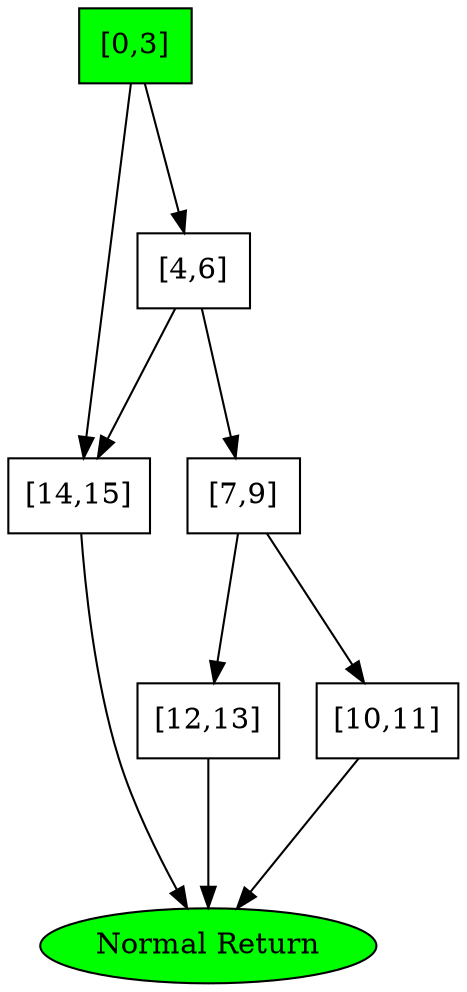 digraph G {
	dir=forward;
	ranksep=1.0;
	0["style"="filled","label"="[0,3]","fillcolor"="green","labelloc"="l","shape"="box"];
	0 -> 14 [dir=forward];
	0 -> 4 [dir=forward];
	14["shape"="box","labelloc"="l","label"="[14,15]"];
	14 -> -9223372036854775808 [dir=forward];
	4["shape"="box","labelloc"="l","label"="[4,6]"];
	4 -> 14 [dir=forward];
	4 -> 7 [dir=forward];
	-9223372036854775808["labelloc"="l","fillcolor"="green","style"="filled","label"="Normal Return"];
	7["shape"="box","labelloc"="l","label"="[7,9]"];
	7 -> 12 [dir=forward];
	7 -> 10 [dir=forward];
	12["shape"="box","labelloc"="l","label"="[12,13]"];
	12 -> -9223372036854775808 [dir=forward];
	10["shape"="box","labelloc"="l","label"="[10,11]"];
	10 -> -9223372036854775808 [dir=forward];
}